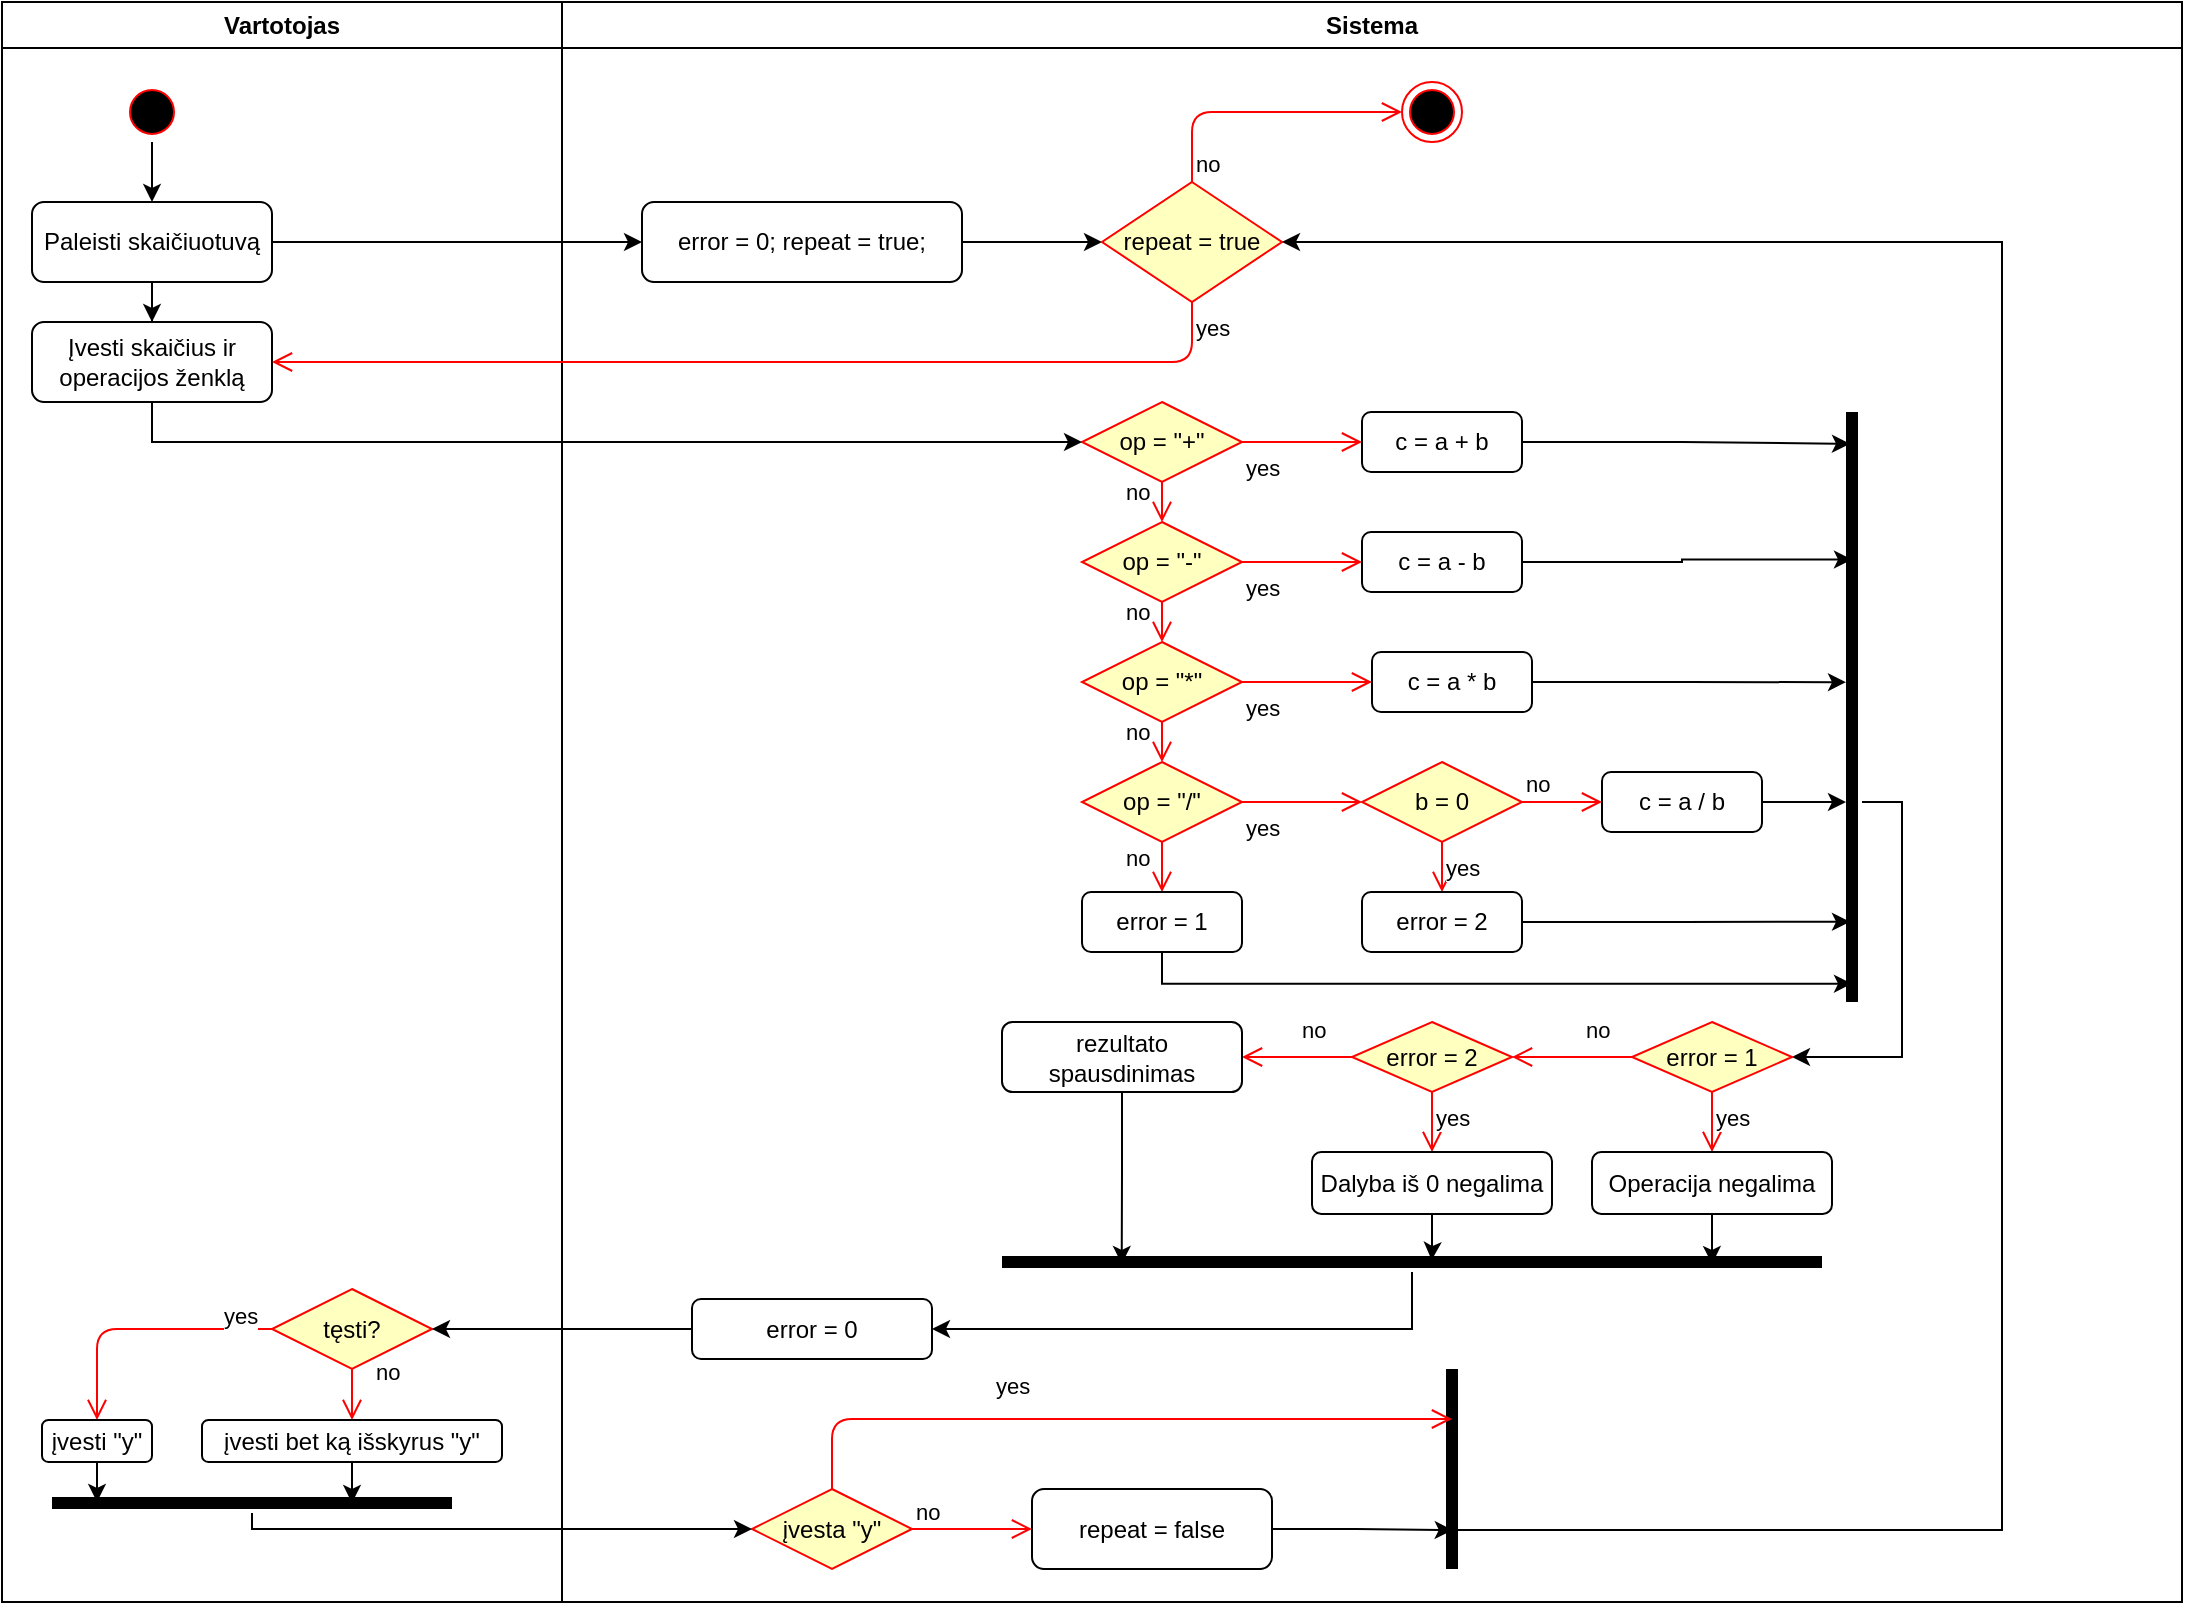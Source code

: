 <mxfile version="12.0.0" type="github" pages="1"><diagram name="Page-1" id="e7e014a7-5840-1c2e-5031-d8a46d1fe8dd"><mxGraphModel dx="1408" dy="777" grid="1" gridSize="10" guides="1" tooltips="1" connect="1" arrows="1" fold="1" page="1" pageScale="1" pageWidth="1169" pageHeight="826" background="#ffffff" math="0" shadow="0"><root><mxCell id="0"/><mxCell id="1" parent="0"/><mxCell id="3" value="Vartotojas" style="swimlane;whiteSpace=wrap" parent="1" vertex="1"><mxGeometry x="39" y="13" width="280" height="800" as="geometry"/></mxCell><mxCell id="pYI896oc1kStvGvr0Gmi-50" value="" style="edgeStyle=orthogonalEdgeStyle;rounded=0;orthogonalLoop=1;jettySize=auto;html=1;" parent="3" source="pYI896oc1kStvGvr0Gmi-53" target="pYI896oc1kStvGvr0Gmi-47" edge="1"><mxGeometry relative="1" as="geometry"/></mxCell><mxCell id="13" value="" style="ellipse;shape=startState;fillColor=#000000;strokeColor=#ff0000;" parent="3" vertex="1"><mxGeometry x="60" y="40" width="30" height="30" as="geometry"/></mxCell><mxCell id="pYI896oc1kStvGvr0Gmi-47" value="Įvesti skaičius ir operacijos ženklą" style="rounded=1;whiteSpace=wrap;html=1;" parent="3" vertex="1"><mxGeometry x="15" y="160" width="120" height="40" as="geometry"/></mxCell><mxCell id="pYI896oc1kStvGvr0Gmi-53" value="Paleisti skaičiuotuvą" style="rounded=1;whiteSpace=wrap;html=1;" parent="3" vertex="1"><mxGeometry x="15" y="100" width="120" height="40" as="geometry"/></mxCell><mxCell id="pYI896oc1kStvGvr0Gmi-54" value="" style="edgeStyle=orthogonalEdgeStyle;rounded=0;orthogonalLoop=1;jettySize=auto;html=1;" parent="3" source="13" target="pYI896oc1kStvGvr0Gmi-53" edge="1"><mxGeometry relative="1" as="geometry"><mxPoint x="115" y="90" as="sourcePoint"/><mxPoint x="115" y="180" as="targetPoint"/></mxGeometry></mxCell><mxCell id="pYI896oc1kStvGvr0Gmi-139" value="tęsti?" style="rhombus;whiteSpace=wrap;html=1;fillColor=#ffffc0;strokeColor=#ff0000;" parent="3" vertex="1"><mxGeometry x="135" y="643.5" width="80" height="40" as="geometry"/></mxCell><mxCell id="pYI896oc1kStvGvr0Gmi-140" value="no" style="edgeStyle=orthogonalEdgeStyle;html=1;align=left;verticalAlign=bottom;endArrow=open;endSize=8;strokeColor=#ff0000;exitX=0.5;exitY=1;exitDx=0;exitDy=0;entryX=0.5;entryY=0;entryDx=0;entryDy=0;" parent="3" source="pYI896oc1kStvGvr0Gmi-139" target="pYI896oc1kStvGvr0Gmi-144" edge="1"><mxGeometry x="-0.2" y="10" relative="1" as="geometry"><mxPoint x="175" y="768.5" as="targetPoint"/><mxPoint as="offset"/></mxGeometry></mxCell><mxCell id="pYI896oc1kStvGvr0Gmi-141" value="yes" style="edgeStyle=orthogonalEdgeStyle;html=1;align=left;verticalAlign=top;endArrow=open;endSize=8;strokeColor=#ff0000;entryX=0.5;entryY=0;entryDx=0;entryDy=0;" parent="3" source="pYI896oc1kStvGvr0Gmi-139" target="pYI896oc1kStvGvr0Gmi-143" edge="1"><mxGeometry x="-0.6" y="-20" relative="1" as="geometry"><mxPoint x="55" y="768.5" as="targetPoint"/><mxPoint as="offset"/></mxGeometry></mxCell><mxCell id="pYI896oc1kStvGvr0Gmi-147" style="edgeStyle=orthogonalEdgeStyle;rounded=0;orthogonalLoop=1;jettySize=auto;html=1;entryX=0.115;entryY=0.45;entryDx=0;entryDy=0;entryPerimeter=0;strokeColor=#000000;" parent="3" source="pYI896oc1kStvGvr0Gmi-143" target="pYI896oc1kStvGvr0Gmi-145" edge="1"><mxGeometry relative="1" as="geometry"/></mxCell><mxCell id="pYI896oc1kStvGvr0Gmi-143" value="įvesti &quot;y&quot;" style="rounded=1;whiteSpace=wrap;html=1;strokeColor=#000000;" parent="3" vertex="1"><mxGeometry x="20" y="709" width="55" height="21" as="geometry"/></mxCell><mxCell id="pYI896oc1kStvGvr0Gmi-148" style="edgeStyle=orthogonalEdgeStyle;rounded=0;orthogonalLoop=1;jettySize=auto;html=1;entryX=0.75;entryY=0.5;entryDx=0;entryDy=0;entryPerimeter=0;strokeColor=#000000;" parent="3" source="pYI896oc1kStvGvr0Gmi-144" target="pYI896oc1kStvGvr0Gmi-145" edge="1"><mxGeometry relative="1" as="geometry"/></mxCell><mxCell id="pYI896oc1kStvGvr0Gmi-144" value="įvesti bet ką išskyrus &quot;y&quot;" style="rounded=1;whiteSpace=wrap;html=1;strokeColor=#000000;" parent="3" vertex="1"><mxGeometry x="100" y="709" width="150" height="21" as="geometry"/></mxCell><mxCell id="pYI896oc1kStvGvr0Gmi-145" value="" style="shape=line;html=1;strokeWidth=6;strokeColor=#000000;" parent="3" vertex="1"><mxGeometry x="25" y="745.5" width="200" height="10" as="geometry"/></mxCell><mxCell id="4" value="Sistema" style="swimlane;whiteSpace=wrap" parent="1" vertex="1"><mxGeometry x="319" y="13" width="810" height="800" as="geometry"><mxRectangle x="319" y="13" width="80" height="23" as="alternateBounds"/></mxGeometry></mxCell><mxCell id="pYI896oc1kStvGvr0Gmi-64" style="edgeStyle=orthogonalEdgeStyle;rounded=0;orthogonalLoop=1;jettySize=auto;html=1;entryX=0;entryY=0.5;entryDx=0;entryDy=0;" parent="4" source="pYI896oc1kStvGvr0Gmi-51" target="pYI896oc1kStvGvr0Gmi-61" edge="1"><mxGeometry relative="1" as="geometry"/></mxCell><mxCell id="pYI896oc1kStvGvr0Gmi-51" value="error = 0; repeat = true;" style="rounded=1;whiteSpace=wrap;html=1;" parent="4" vertex="1"><mxGeometry x="40" y="100" width="160" height="40" as="geometry"/></mxCell><mxCell id="pYI896oc1kStvGvr0Gmi-61" value="repeat = true" style="rhombus;whiteSpace=wrap;html=1;fillColor=#ffffc0;strokeColor=#ff0000;" parent="4" vertex="1"><mxGeometry x="270" y="90" width="90" height="60" as="geometry"/></mxCell><mxCell id="pYI896oc1kStvGvr0Gmi-67" value="op = &quot;+&quot;" style="rhombus;whiteSpace=wrap;html=1;fillColor=#ffffc0;strokeColor=#ff0000;" parent="4" vertex="1"><mxGeometry x="260" y="200" width="80" height="40" as="geometry"/></mxCell><mxCell id="pYI896oc1kStvGvr0Gmi-68" value="no" style="edgeStyle=orthogonalEdgeStyle;html=1;align=left;verticalAlign=bottom;endArrow=open;endSize=8;strokeColor=#ff0000;entryX=0.5;entryY=0;entryDx=0;entryDy=0;" parent="4" source="pYI896oc1kStvGvr0Gmi-67" target="pYI896oc1kStvGvr0Gmi-71" edge="1"><mxGeometry x="0.333" y="-20" relative="1" as="geometry"><mxPoint x="440" y="240" as="targetPoint"/><mxPoint as="offset"/></mxGeometry></mxCell><mxCell id="pYI896oc1kStvGvr0Gmi-69" value="yes" style="edgeStyle=orthogonalEdgeStyle;html=1;align=left;verticalAlign=top;endArrow=open;endSize=8;strokeColor=#ff0000;entryX=0;entryY=0.5;entryDx=0;entryDy=0;" parent="4" source="pYI896oc1kStvGvr0Gmi-67" target="pYI896oc1kStvGvr0Gmi-83" edge="1"><mxGeometry x="-1" relative="1" as="geometry"><mxPoint x="430" y="220" as="targetPoint"/></mxGeometry></mxCell><mxCell id="pYI896oc1kStvGvr0Gmi-71" value="op = &quot;-&quot;" style="rhombus;whiteSpace=wrap;html=1;fillColor=#ffffc0;strokeColor=#ff0000;" parent="4" vertex="1"><mxGeometry x="260" y="260" width="80" height="40" as="geometry"/></mxCell><mxCell id="pYI896oc1kStvGvr0Gmi-72" value="no" style="edgeStyle=orthogonalEdgeStyle;html=1;align=left;verticalAlign=bottom;endArrow=open;endSize=8;strokeColor=#ff0000;entryX=0.5;entryY=0;entryDx=0;entryDy=0;" parent="4" source="pYI896oc1kStvGvr0Gmi-71" target="pYI896oc1kStvGvr0Gmi-74" edge="1"><mxGeometry x="0.333" y="-20" relative="1" as="geometry"><mxPoint x="265" y="420" as="targetPoint"/><mxPoint as="offset"/></mxGeometry></mxCell><mxCell id="pYI896oc1kStvGvr0Gmi-73" value="yes" style="edgeStyle=orthogonalEdgeStyle;html=1;align=left;verticalAlign=top;endArrow=open;endSize=8;strokeColor=#ff0000;entryX=0;entryY=0.5;entryDx=0;entryDy=0;" parent="4" source="pYI896oc1kStvGvr0Gmi-71" target="pYI896oc1kStvGvr0Gmi-86" edge="1"><mxGeometry x="-1" relative="1" as="geometry"><mxPoint x="420" y="290" as="targetPoint"/></mxGeometry></mxCell><mxCell id="pYI896oc1kStvGvr0Gmi-74" value="op = &quot;*&quot;" style="rhombus;whiteSpace=wrap;html=1;fillColor=#ffffc0;strokeColor=#ff0000;" parent="4" vertex="1"><mxGeometry x="260" y="320" width="80" height="40" as="geometry"/></mxCell><mxCell id="pYI896oc1kStvGvr0Gmi-75" value="no" style="edgeStyle=orthogonalEdgeStyle;html=1;align=left;verticalAlign=bottom;endArrow=open;endSize=8;strokeColor=#ff0000;entryX=0.5;entryY=0;entryDx=0;entryDy=0;" parent="4" source="pYI896oc1kStvGvr0Gmi-77" target="pYI896oc1kStvGvr0Gmi-81" edge="1"><mxGeometry x="0.333" y="-20" relative="1" as="geometry"><mxPoint x="300" y="490" as="targetPoint"/><mxPoint as="offset"/></mxGeometry></mxCell><mxCell id="pYI896oc1kStvGvr0Gmi-76" value="yes" style="edgeStyle=orthogonalEdgeStyle;html=1;align=left;verticalAlign=top;endArrow=open;endSize=8;strokeColor=#ff0000;entryX=0;entryY=0.5;entryDx=0;entryDy=0;" parent="4" source="pYI896oc1kStvGvr0Gmi-74" target="pYI896oc1kStvGvr0Gmi-87" edge="1"><mxGeometry x="-1" relative="1" as="geometry"><mxPoint x="420" y="360" as="targetPoint"/></mxGeometry></mxCell><mxCell id="pYI896oc1kStvGvr0Gmi-79" value="yes" style="edgeStyle=orthogonalEdgeStyle;html=1;align=left;verticalAlign=top;endArrow=open;endSize=8;strokeColor=#ff0000;entryX=0;entryY=0.5;entryDx=0;entryDy=0;" parent="4" source="pYI896oc1kStvGvr0Gmi-77" target="pYI896oc1kStvGvr0Gmi-90" edge="1"><mxGeometry x="-1" relative="1" as="geometry"><mxPoint x="410" y="430" as="targetPoint"/></mxGeometry></mxCell><mxCell id="pYI896oc1kStvGvr0Gmi-77" value="op = &quot;/&quot;" style="rhombus;whiteSpace=wrap;html=1;fillColor=#ffffc0;strokeColor=#ff0000;" parent="4" vertex="1"><mxGeometry x="260" y="380" width="80" height="40" as="geometry"/></mxCell><mxCell id="pYI896oc1kStvGvr0Gmi-80" value="no" style="edgeStyle=orthogonalEdgeStyle;html=1;align=left;verticalAlign=bottom;endArrow=open;endSize=8;strokeColor=#ff0000;" parent="4" source="pYI896oc1kStvGvr0Gmi-74" target="pYI896oc1kStvGvr0Gmi-77" edge="1"><mxGeometry x="0.333" y="-20" relative="1" as="geometry"><mxPoint x="620" y="480" as="targetPoint"/><mxPoint x="620" y="400" as="sourcePoint"/><mxPoint as="offset"/></mxGeometry></mxCell><mxCell id="pYI896oc1kStvGvr0Gmi-112" style="edgeStyle=orthogonalEdgeStyle;rounded=0;orthogonalLoop=1;jettySize=auto;html=1;entryX=0.969;entryY=0.5;entryDx=0;entryDy=0;entryPerimeter=0;strokeColor=#000000;" parent="4" source="pYI896oc1kStvGvr0Gmi-81" target="pYI896oc1kStvGvr0Gmi-98" edge="1"><mxGeometry relative="1" as="geometry"><Array as="points"><mxPoint x="300" y="490"/></Array></mxGeometry></mxCell><mxCell id="pYI896oc1kStvGvr0Gmi-81" value="error = 1" style="rounded=1;whiteSpace=wrap;html=1;" parent="4" vertex="1"><mxGeometry x="260" y="445" width="80" height="30" as="geometry"/></mxCell><mxCell id="pYI896oc1kStvGvr0Gmi-117" style="edgeStyle=orthogonalEdgeStyle;rounded=0;orthogonalLoop=1;jettySize=auto;html=1;entryX=0.054;entryY=0.6;entryDx=0;entryDy=0;entryPerimeter=0;strokeColor=#000000;" parent="4" source="pYI896oc1kStvGvr0Gmi-83" target="pYI896oc1kStvGvr0Gmi-98" edge="1"><mxGeometry relative="1" as="geometry"/></mxCell><mxCell id="pYI896oc1kStvGvr0Gmi-83" value="c = a + b" style="rounded=1;whiteSpace=wrap;html=1;" parent="4" vertex="1"><mxGeometry x="400" y="205" width="80" height="30" as="geometry"/></mxCell><mxCell id="pYI896oc1kStvGvr0Gmi-118" style="edgeStyle=orthogonalEdgeStyle;rounded=0;orthogonalLoop=1;jettySize=auto;html=1;entryX=0.25;entryY=0.5;entryDx=0;entryDy=0;entryPerimeter=0;strokeColor=#000000;" parent="4" source="pYI896oc1kStvGvr0Gmi-86" target="pYI896oc1kStvGvr0Gmi-98" edge="1"><mxGeometry relative="1" as="geometry"/></mxCell><mxCell id="pYI896oc1kStvGvr0Gmi-86" value="c = a - b" style="rounded=1;whiteSpace=wrap;html=1;" parent="4" vertex="1"><mxGeometry x="400" y="265" width="80" height="30" as="geometry"/></mxCell><mxCell id="pYI896oc1kStvGvr0Gmi-120" style="edgeStyle=orthogonalEdgeStyle;rounded=0;orthogonalLoop=1;jettySize=auto;html=1;entryX=0.458;entryY=0.8;entryDx=0;entryDy=0;entryPerimeter=0;strokeColor=#000000;" parent="4" source="pYI896oc1kStvGvr0Gmi-87" target="pYI896oc1kStvGvr0Gmi-98" edge="1"><mxGeometry relative="1" as="geometry"/></mxCell><mxCell id="pYI896oc1kStvGvr0Gmi-87" value="c = a * b" style="rounded=1;whiteSpace=wrap;html=1;" parent="4" vertex="1"><mxGeometry x="405" y="325" width="80" height="30" as="geometry"/></mxCell><mxCell id="pYI896oc1kStvGvr0Gmi-119" style="edgeStyle=orthogonalEdgeStyle;rounded=0;orthogonalLoop=1;jettySize=auto;html=1;entryX=0.661;entryY=0.8;entryDx=0;entryDy=0;entryPerimeter=0;strokeColor=#000000;" parent="4" source="pYI896oc1kStvGvr0Gmi-88" target="pYI896oc1kStvGvr0Gmi-98" edge="1"><mxGeometry relative="1" as="geometry"/></mxCell><mxCell id="pYI896oc1kStvGvr0Gmi-88" value="c = a / b" style="rounded=1;whiteSpace=wrap;html=1;" parent="4" vertex="1"><mxGeometry x="520" y="385" width="80" height="30" as="geometry"/></mxCell><mxCell id="pYI896oc1kStvGvr0Gmi-90" value="b = 0" style="rhombus;whiteSpace=wrap;html=1;fillColor=#ffffc0;strokeColor=#ff0000;" parent="4" vertex="1"><mxGeometry x="400" y="380" width="80" height="40" as="geometry"/></mxCell><mxCell id="pYI896oc1kStvGvr0Gmi-91" value="no" style="edgeStyle=orthogonalEdgeStyle;html=1;align=left;verticalAlign=bottom;endArrow=open;endSize=8;strokeColor=#ff0000;entryX=0;entryY=0.5;entryDx=0;entryDy=0;" parent="4" source="pYI896oc1kStvGvr0Gmi-90" target="pYI896oc1kStvGvr0Gmi-88" edge="1"><mxGeometry x="-1" relative="1" as="geometry"><mxPoint x="590" y="410" as="targetPoint"/></mxGeometry></mxCell><mxCell id="pYI896oc1kStvGvr0Gmi-92" value="yes" style="edgeStyle=orthogonalEdgeStyle;html=1;align=left;verticalAlign=top;endArrow=open;endSize=8;strokeColor=#ff0000;entryX=0.5;entryY=0;entryDx=0;entryDy=0;" parent="4" source="pYI896oc1kStvGvr0Gmi-90" target="pYI896oc1kStvGvr0Gmi-93" edge="1"><mxGeometry x="-1" relative="1" as="geometry"><mxPoint x="450" y="490" as="targetPoint"/></mxGeometry></mxCell><mxCell id="pYI896oc1kStvGvr0Gmi-109" style="edgeStyle=orthogonalEdgeStyle;rounded=0;orthogonalLoop=1;jettySize=auto;html=1;entryX=0.864;entryY=0.6;entryDx=0;entryDy=0;entryPerimeter=0;strokeColor=#000000;" parent="4" source="pYI896oc1kStvGvr0Gmi-93" target="pYI896oc1kStvGvr0Gmi-98" edge="1"><mxGeometry relative="1" as="geometry"/></mxCell><mxCell id="pYI896oc1kStvGvr0Gmi-93" value="error = 2" style="rounded=1;whiteSpace=wrap;html=1;" parent="4" vertex="1"><mxGeometry x="400" y="445" width="80" height="30" as="geometry"/></mxCell><mxCell id="pYI896oc1kStvGvr0Gmi-127" style="edgeStyle=orthogonalEdgeStyle;rounded=0;orthogonalLoop=1;jettySize=auto;html=1;entryX=1;entryY=0.5;entryDx=0;entryDy=0;strokeColor=#000000;" parent="4" source="pYI896oc1kStvGvr0Gmi-98" target="pYI896oc1kStvGvr0Gmi-121" edge="1"><mxGeometry relative="1" as="geometry"><Array as="points"><mxPoint x="670" y="400"/><mxPoint x="670" y="528"/></Array></mxGeometry></mxCell><mxCell id="pYI896oc1kStvGvr0Gmi-98" value="" style="shape=line;html=1;strokeWidth=6;strokeColor=#000000;direction=south;snapToPoint=0;" parent="4" vertex="1"><mxGeometry x="640" y="205" width="10" height="295" as="geometry"/></mxCell><mxCell id="pYI896oc1kStvGvr0Gmi-121" value="error = 1" style="rhombus;whiteSpace=wrap;html=1;fillColor=#ffffc0;strokeColor=#ff0000;" parent="4" vertex="1"><mxGeometry x="535" y="510" width="80" height="35" as="geometry"/></mxCell><mxCell id="pYI896oc1kStvGvr0Gmi-122" value="no" style="edgeStyle=orthogonalEdgeStyle;html=1;align=left;verticalAlign=bottom;endArrow=open;endSize=8;strokeColor=#ff0000;entryX=1;entryY=0.5;entryDx=0;entryDy=0;" parent="4" source="pYI896oc1kStvGvr0Gmi-121" target="pYI896oc1kStvGvr0Gmi-124" edge="1"><mxGeometry x="-0.167" y="-5" relative="1" as="geometry"><mxPoint x="505" y="530" as="targetPoint"/><mxPoint as="offset"/></mxGeometry></mxCell><mxCell id="pYI896oc1kStvGvr0Gmi-123" value="yes" style="edgeStyle=orthogonalEdgeStyle;html=1;align=left;verticalAlign=top;endArrow=open;endSize=8;strokeColor=#ff0000;entryX=0.5;entryY=0;entryDx=0;entryDy=0;" parent="4" source="pYI896oc1kStvGvr0Gmi-121" target="pYI896oc1kStvGvr0Gmi-128" edge="1"><mxGeometry x="-1" relative="1" as="geometry"><mxPoint x="575" y="590" as="targetPoint"/></mxGeometry></mxCell><mxCell id="pYI896oc1kStvGvr0Gmi-124" value="error = 2" style="rhombus;whiteSpace=wrap;html=1;fillColor=#ffffc0;strokeColor=#ff0000;" parent="4" vertex="1"><mxGeometry x="395" y="510" width="80" height="35" as="geometry"/></mxCell><mxCell id="pYI896oc1kStvGvr0Gmi-125" value="no" style="edgeStyle=orthogonalEdgeStyle;html=1;align=left;verticalAlign=bottom;endArrow=open;endSize=8;strokeColor=#ff0000;entryX=1;entryY=0.5;entryDx=0;entryDy=0;" parent="4" source="pYI896oc1kStvGvr0Gmi-124" target="pYI896oc1kStvGvr0Gmi-131" edge="1"><mxGeometry y="-5" relative="1" as="geometry"><mxPoint x="320" y="528" as="targetPoint"/><mxPoint as="offset"/></mxGeometry></mxCell><mxCell id="pYI896oc1kStvGvr0Gmi-126" value="yes" style="edgeStyle=orthogonalEdgeStyle;html=1;align=left;verticalAlign=top;endArrow=open;endSize=8;strokeColor=#ff0000;entryX=0.5;entryY=0;entryDx=0;entryDy=0;" parent="4" source="pYI896oc1kStvGvr0Gmi-124" target="pYI896oc1kStvGvr0Gmi-129" edge="1"><mxGeometry x="-1" relative="1" as="geometry"><mxPoint x="435" y="590" as="targetPoint"/></mxGeometry></mxCell><mxCell id="pYI896oc1kStvGvr0Gmi-136" style="edgeStyle=orthogonalEdgeStyle;rounded=0;orthogonalLoop=1;jettySize=auto;html=1;entryX=0.866;entryY=0.6;entryDx=0;entryDy=0;entryPerimeter=0;strokeColor=#000000;" parent="4" source="pYI896oc1kStvGvr0Gmi-128" target="pYI896oc1kStvGvr0Gmi-132" edge="1"><mxGeometry relative="1" as="geometry"/></mxCell><mxCell id="pYI896oc1kStvGvr0Gmi-128" value="Operacija negalima" style="rounded=1;whiteSpace=wrap;html=1;strokeColor=#000000;" parent="4" vertex="1"><mxGeometry x="515" y="575" width="120" height="31" as="geometry"/></mxCell><mxCell id="pYI896oc1kStvGvr0Gmi-135" style="edgeStyle=orthogonalEdgeStyle;rounded=0;orthogonalLoop=1;jettySize=auto;html=1;entryX=0.524;entryY=0.4;entryDx=0;entryDy=0;entryPerimeter=0;strokeColor=#000000;" parent="4" source="pYI896oc1kStvGvr0Gmi-129" target="pYI896oc1kStvGvr0Gmi-132" edge="1"><mxGeometry relative="1" as="geometry"/></mxCell><mxCell id="pYI896oc1kStvGvr0Gmi-129" value="Dalyba iš 0 negalima" style="rounded=1;whiteSpace=wrap;html=1;strokeColor=#000000;verticalAlign=middle;" parent="4" vertex="1"><mxGeometry x="375" y="575" width="120" height="31" as="geometry"/></mxCell><mxCell id="pYI896oc1kStvGvr0Gmi-134" style="edgeStyle=orthogonalEdgeStyle;rounded=0;orthogonalLoop=1;jettySize=auto;html=1;strokeColor=#000000;entryX=0.146;entryY=0.6;entryDx=0;entryDy=0;entryPerimeter=0;" parent="4" source="pYI896oc1kStvGvr0Gmi-131" target="pYI896oc1kStvGvr0Gmi-132" edge="1"><mxGeometry relative="1" as="geometry"><mxPoint x="280" y="605" as="targetPoint"/></mxGeometry></mxCell><mxCell id="pYI896oc1kStvGvr0Gmi-131" value="rezultato spausdinimas" style="rounded=1;whiteSpace=wrap;html=1;strokeColor=#000000;" parent="4" vertex="1"><mxGeometry x="220" y="510" width="120" height="35" as="geometry"/></mxCell><mxCell id="pYI896oc1kStvGvr0Gmi-138" style="edgeStyle=orthogonalEdgeStyle;rounded=0;orthogonalLoop=1;jettySize=auto;html=1;entryX=1;entryY=0.5;entryDx=0;entryDy=0;strokeColor=#000000;" parent="4" source="pYI896oc1kStvGvr0Gmi-132" target="pYI896oc1kStvGvr0Gmi-137" edge="1"><mxGeometry relative="1" as="geometry"><Array as="points"><mxPoint x="425" y="664"/></Array></mxGeometry></mxCell><mxCell id="pYI896oc1kStvGvr0Gmi-132" value="" style="shape=line;html=1;strokeWidth=6;strokeColor=#000000;" parent="4" vertex="1"><mxGeometry x="220" y="625" width="410" height="10" as="geometry"/></mxCell><mxCell id="pYI896oc1kStvGvr0Gmi-137" value="error = 0" style="rounded=1;whiteSpace=wrap;html=1;strokeColor=#000000;" parent="4" vertex="1"><mxGeometry x="65" y="648.5" width="120" height="30" as="geometry"/></mxCell><mxCell id="38" value="" style="ellipse;shape=endState;fillColor=#000000;strokeColor=#ff0000" parent="4" vertex="1"><mxGeometry x="420" y="40" width="30" height="30" as="geometry"/></mxCell><mxCell id="pYI896oc1kStvGvr0Gmi-62" value="no" style="edgeStyle=orthogonalEdgeStyle;html=1;align=left;verticalAlign=bottom;endArrow=open;endSize=8;strokeColor=#ff0000;entryX=0;entryY=0.5;entryDx=0;entryDy=0;exitX=0.5;exitY=0;exitDx=0;exitDy=0;" parent="4" source="pYI896oc1kStvGvr0Gmi-61" target="38" edge="1"><mxGeometry x="-1" relative="1" as="geometry"><mxPoint x="460" y="110" as="targetPoint"/></mxGeometry></mxCell><mxCell id="pYI896oc1kStvGvr0Gmi-149" value="įvesta &quot;y&quot;" style="rhombus;whiteSpace=wrap;html=1;fillColor=#ffffc0;strokeColor=#ff0000;" parent="4" vertex="1"><mxGeometry x="95" y="743.5" width="80" height="40" as="geometry"/></mxCell><mxCell id="pYI896oc1kStvGvr0Gmi-156" style="edgeStyle=orthogonalEdgeStyle;rounded=0;orthogonalLoop=1;jettySize=auto;html=1;entryX=0.806;entryY=0.462;entryDx=0;entryDy=0;entryPerimeter=0;strokeColor=#000000;" parent="4" source="pYI896oc1kStvGvr0Gmi-153" target="pYI896oc1kStvGvr0Gmi-154" edge="1"><mxGeometry relative="1" as="geometry"/></mxCell><mxCell id="pYI896oc1kStvGvr0Gmi-153" value="repeat = false" style="rounded=1;whiteSpace=wrap;html=1;strokeColor=#000000;" parent="4" vertex="1"><mxGeometry x="235" y="743.5" width="120" height="40" as="geometry"/></mxCell><mxCell id="pYI896oc1kStvGvr0Gmi-150" value="no" style="edgeStyle=orthogonalEdgeStyle;html=1;align=left;verticalAlign=bottom;endArrow=open;endSize=8;strokeColor=#ff0000;entryX=0;entryY=0.5;entryDx=0;entryDy=0;" parent="4" source="pYI896oc1kStvGvr0Gmi-149" target="pYI896oc1kStvGvr0Gmi-153" edge="1"><mxGeometry x="-1" relative="1" as="geometry"><mxPoint x="345" y="763.5" as="targetPoint"/></mxGeometry></mxCell><mxCell id="pYI896oc1kStvGvr0Gmi-159" style="edgeStyle=orthogonalEdgeStyle;rounded=0;orthogonalLoop=1;jettySize=auto;html=1;strokeColor=#000000;entryX=1;entryY=0.5;entryDx=0;entryDy=0;exitX=0.435;exitY=0.5;exitDx=0;exitDy=0;exitPerimeter=0;" parent="4" source="pYI896oc1kStvGvr0Gmi-154" target="pYI896oc1kStvGvr0Gmi-61" edge="1"><mxGeometry relative="1" as="geometry"><Array as="points"><mxPoint x="720" y="764"/><mxPoint x="720" y="120"/></Array></mxGeometry></mxCell><mxCell id="pYI896oc1kStvGvr0Gmi-154" value="" style="shape=line;html=1;strokeWidth=6;strokeColor=#000000;direction=south;" parent="4" vertex="1"><mxGeometry x="440" y="683.5" width="10" height="100" as="geometry"/></mxCell><mxCell id="pYI896oc1kStvGvr0Gmi-151" value="yes" style="edgeStyle=orthogonalEdgeStyle;html=1;align=left;verticalAlign=top;endArrow=open;endSize=8;strokeColor=#ff0000;entryX=0.25;entryY=0.5;entryDx=0;entryDy=0;entryPerimeter=0;" parent="4" source="pYI896oc1kStvGvr0Gmi-149" target="pYI896oc1kStvGvr0Gmi-154" edge="1"><mxGeometry x="-0.333" y="30" relative="1" as="geometry"><mxPoint x="135" y="703.5" as="targetPoint"/><Array as="points"><mxPoint x="135" y="708.5"/></Array><mxPoint as="offset"/></mxGeometry></mxCell><mxCell id="pYI896oc1kStvGvr0Gmi-56" value="" style="edgeStyle=orthogonalEdgeStyle;rounded=0;orthogonalLoop=1;jettySize=auto;html=1;entryX=0;entryY=0.5;entryDx=0;entryDy=0;" parent="1" source="pYI896oc1kStvGvr0Gmi-53" target="pYI896oc1kStvGvr0Gmi-51" edge="1"><mxGeometry relative="1" as="geometry"><mxPoint x="254" y="133" as="targetPoint"/></mxGeometry></mxCell><mxCell id="pYI896oc1kStvGvr0Gmi-63" value="yes" style="edgeStyle=orthogonalEdgeStyle;html=1;align=left;verticalAlign=top;endArrow=open;endSize=8;strokeColor=#ff0000;entryX=1;entryY=0.5;entryDx=0;entryDy=0;" parent="1" source="pYI896oc1kStvGvr0Gmi-61" target="pYI896oc1kStvGvr0Gmi-47" edge="1"><mxGeometry x="-1" relative="1" as="geometry"><mxPoint x="639" y="203" as="targetPoint"/><Array as="points"><mxPoint x="634" y="193"/></Array></mxGeometry></mxCell><mxCell id="pYI896oc1kStvGvr0Gmi-66" style="edgeStyle=orthogonalEdgeStyle;rounded=0;orthogonalLoop=1;jettySize=auto;html=1;entryX=0;entryY=0.5;entryDx=0;entryDy=0;" parent="1" source="pYI896oc1kStvGvr0Gmi-47" target="pYI896oc1kStvGvr0Gmi-67" edge="1"><mxGeometry relative="1" as="geometry"><mxPoint x="479" y="263" as="targetPoint"/><Array as="points"><mxPoint x="114" y="233"/></Array></mxGeometry></mxCell><mxCell id="pYI896oc1kStvGvr0Gmi-142" style="edgeStyle=orthogonalEdgeStyle;rounded=0;orthogonalLoop=1;jettySize=auto;html=1;entryX=1;entryY=0.5;entryDx=0;entryDy=0;strokeColor=#000000;" parent="1" source="pYI896oc1kStvGvr0Gmi-137" target="pYI896oc1kStvGvr0Gmi-139" edge="1"><mxGeometry relative="1" as="geometry"/></mxCell><mxCell id="pYI896oc1kStvGvr0Gmi-152" style="edgeStyle=orthogonalEdgeStyle;rounded=0;orthogonalLoop=1;jettySize=auto;html=1;entryX=0;entryY=0.5;entryDx=0;entryDy=0;strokeColor=#000000;" parent="1" source="pYI896oc1kStvGvr0Gmi-145" target="pYI896oc1kStvGvr0Gmi-149" edge="1"><mxGeometry relative="1" as="geometry"><Array as="points"><mxPoint x="164" y="777"/></Array></mxGeometry></mxCell></root></mxGraphModel></diagram></mxfile>